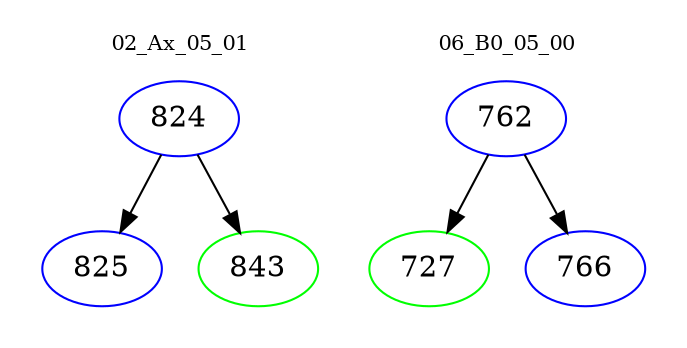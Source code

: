 digraph{
subgraph cluster_0 {
color = white
label = "02_Ax_05_01";
fontsize=10;
T0_824 [label="824", color="blue"]
T0_824 -> T0_825 [color="black"]
T0_825 [label="825", color="blue"]
T0_824 -> T0_843 [color="black"]
T0_843 [label="843", color="green"]
}
subgraph cluster_1 {
color = white
label = "06_B0_05_00";
fontsize=10;
T1_762 [label="762", color="blue"]
T1_762 -> T1_727 [color="black"]
T1_727 [label="727", color="green"]
T1_762 -> T1_766 [color="black"]
T1_766 [label="766", color="blue"]
}
}
